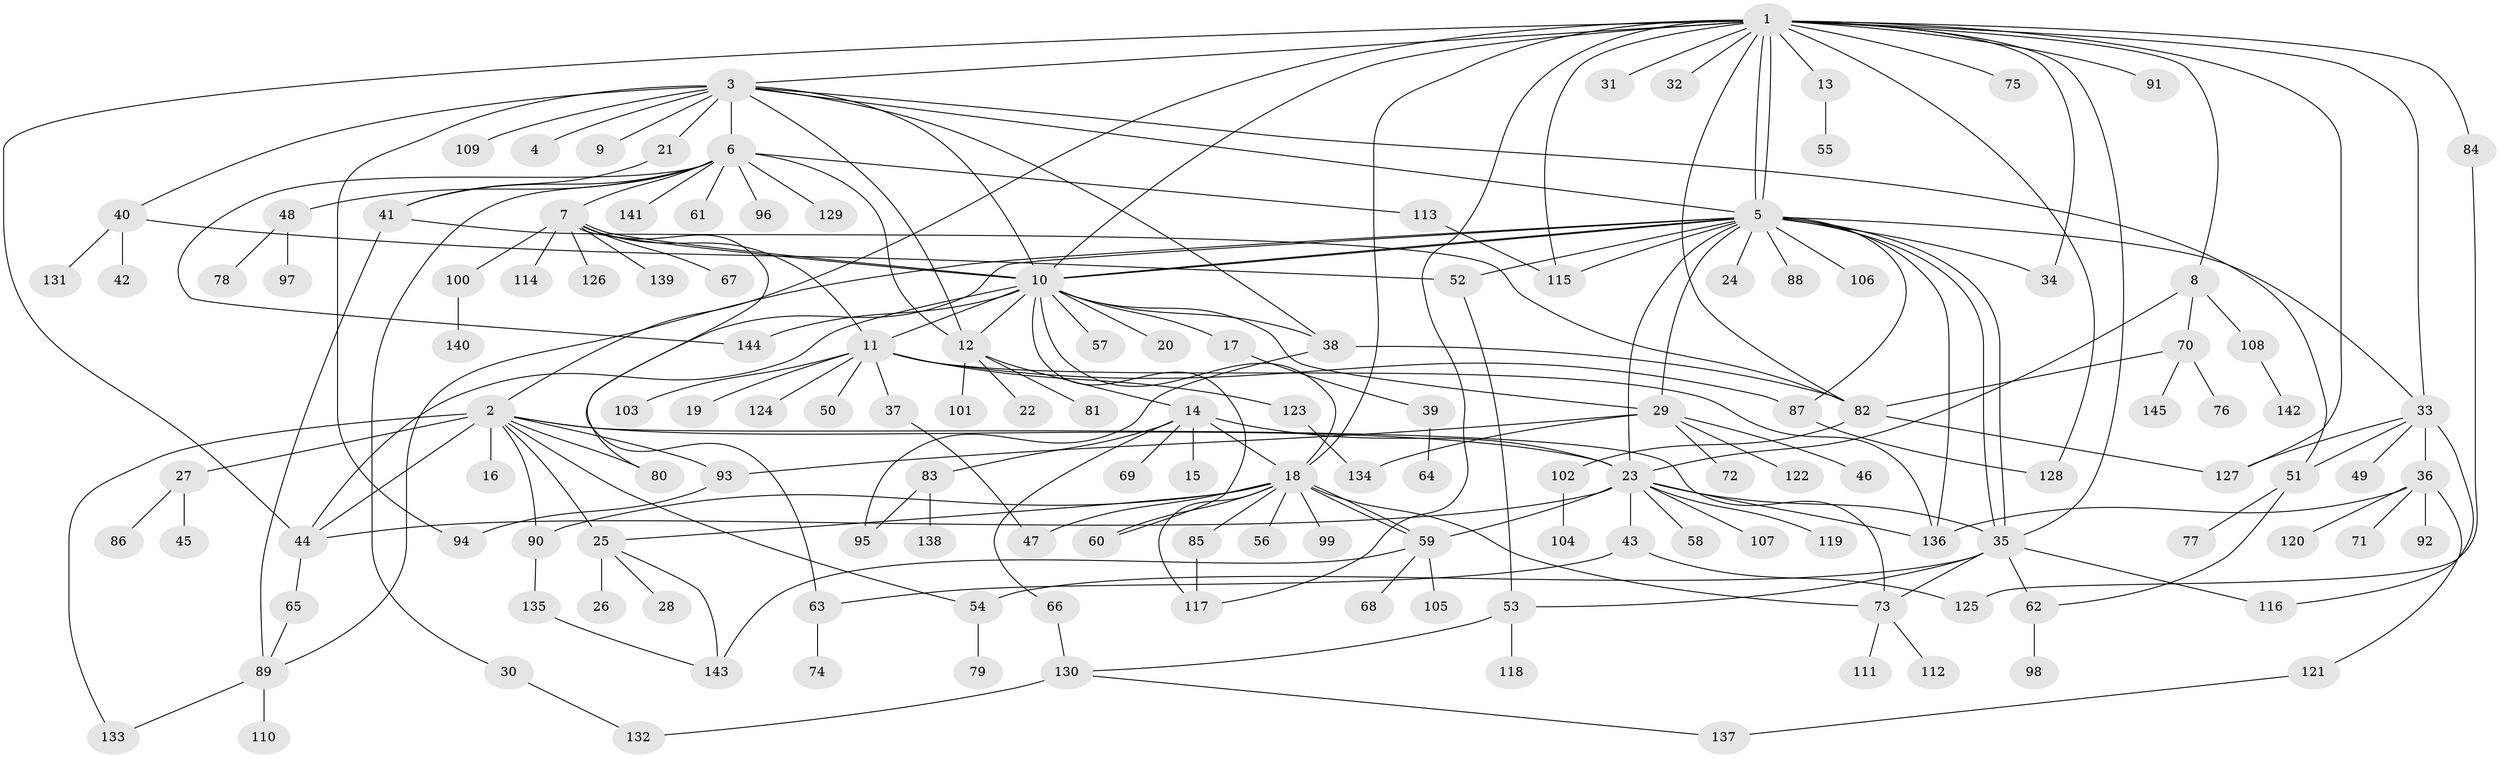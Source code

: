 // Generated by graph-tools (version 1.1) at 2025/49/03/09/25 03:49:58]
// undirected, 145 vertices, 214 edges
graph export_dot {
graph [start="1"]
  node [color=gray90,style=filled];
  1;
  2;
  3;
  4;
  5;
  6;
  7;
  8;
  9;
  10;
  11;
  12;
  13;
  14;
  15;
  16;
  17;
  18;
  19;
  20;
  21;
  22;
  23;
  24;
  25;
  26;
  27;
  28;
  29;
  30;
  31;
  32;
  33;
  34;
  35;
  36;
  37;
  38;
  39;
  40;
  41;
  42;
  43;
  44;
  45;
  46;
  47;
  48;
  49;
  50;
  51;
  52;
  53;
  54;
  55;
  56;
  57;
  58;
  59;
  60;
  61;
  62;
  63;
  64;
  65;
  66;
  67;
  68;
  69;
  70;
  71;
  72;
  73;
  74;
  75;
  76;
  77;
  78;
  79;
  80;
  81;
  82;
  83;
  84;
  85;
  86;
  87;
  88;
  89;
  90;
  91;
  92;
  93;
  94;
  95;
  96;
  97;
  98;
  99;
  100;
  101;
  102;
  103;
  104;
  105;
  106;
  107;
  108;
  109;
  110;
  111;
  112;
  113;
  114;
  115;
  116;
  117;
  118;
  119;
  120;
  121;
  122;
  123;
  124;
  125;
  126;
  127;
  128;
  129;
  130;
  131;
  132;
  133;
  134;
  135;
  136;
  137;
  138;
  139;
  140;
  141;
  142;
  143;
  144;
  145;
  1 -- 2;
  1 -- 3;
  1 -- 5;
  1 -- 5;
  1 -- 8;
  1 -- 10;
  1 -- 13;
  1 -- 18;
  1 -- 31;
  1 -- 32;
  1 -- 33;
  1 -- 34;
  1 -- 35;
  1 -- 44;
  1 -- 75;
  1 -- 82;
  1 -- 84;
  1 -- 91;
  1 -- 115;
  1 -- 117;
  1 -- 127;
  1 -- 128;
  2 -- 16;
  2 -- 23;
  2 -- 25;
  2 -- 27;
  2 -- 44;
  2 -- 54;
  2 -- 73;
  2 -- 80;
  2 -- 90;
  2 -- 93;
  2 -- 133;
  3 -- 4;
  3 -- 5;
  3 -- 6;
  3 -- 9;
  3 -- 10;
  3 -- 12;
  3 -- 21;
  3 -- 38;
  3 -- 40;
  3 -- 51;
  3 -- 94;
  3 -- 109;
  5 -- 10;
  5 -- 10;
  5 -- 23;
  5 -- 24;
  5 -- 29;
  5 -- 33;
  5 -- 34;
  5 -- 35;
  5 -- 35;
  5 -- 52;
  5 -- 80;
  5 -- 87;
  5 -- 88;
  5 -- 89;
  5 -- 106;
  5 -- 115;
  5 -- 136;
  6 -- 7;
  6 -- 12;
  6 -- 30;
  6 -- 41;
  6 -- 48;
  6 -- 61;
  6 -- 96;
  6 -- 113;
  6 -- 129;
  6 -- 141;
  6 -- 144;
  7 -- 10;
  7 -- 10;
  7 -- 11;
  7 -- 63;
  7 -- 67;
  7 -- 100;
  7 -- 114;
  7 -- 126;
  7 -- 139;
  8 -- 23;
  8 -- 70;
  8 -- 108;
  10 -- 11;
  10 -- 12;
  10 -- 17;
  10 -- 18;
  10 -- 20;
  10 -- 29;
  10 -- 38;
  10 -- 44;
  10 -- 57;
  10 -- 60;
  10 -- 144;
  11 -- 19;
  11 -- 37;
  11 -- 50;
  11 -- 87;
  11 -- 103;
  11 -- 123;
  11 -- 124;
  11 -- 136;
  12 -- 14;
  12 -- 22;
  12 -- 81;
  12 -- 101;
  13 -- 55;
  14 -- 15;
  14 -- 18;
  14 -- 23;
  14 -- 66;
  14 -- 69;
  14 -- 83;
  17 -- 39;
  18 -- 25;
  18 -- 47;
  18 -- 56;
  18 -- 59;
  18 -- 59;
  18 -- 60;
  18 -- 73;
  18 -- 85;
  18 -- 90;
  18 -- 99;
  18 -- 117;
  21 -- 41;
  23 -- 35;
  23 -- 43;
  23 -- 44;
  23 -- 58;
  23 -- 59;
  23 -- 107;
  23 -- 119;
  23 -- 136;
  25 -- 26;
  25 -- 28;
  25 -- 143;
  27 -- 45;
  27 -- 86;
  29 -- 46;
  29 -- 72;
  29 -- 93;
  29 -- 122;
  29 -- 134;
  30 -- 132;
  33 -- 36;
  33 -- 49;
  33 -- 51;
  33 -- 116;
  33 -- 127;
  35 -- 53;
  35 -- 54;
  35 -- 62;
  35 -- 73;
  35 -- 116;
  36 -- 71;
  36 -- 92;
  36 -- 120;
  36 -- 121;
  36 -- 136;
  37 -- 47;
  38 -- 82;
  38 -- 95;
  39 -- 64;
  40 -- 42;
  40 -- 52;
  40 -- 131;
  41 -- 82;
  41 -- 89;
  43 -- 63;
  43 -- 125;
  44 -- 65;
  48 -- 78;
  48 -- 97;
  51 -- 62;
  51 -- 77;
  52 -- 53;
  53 -- 118;
  53 -- 130;
  54 -- 79;
  59 -- 68;
  59 -- 105;
  59 -- 143;
  62 -- 98;
  63 -- 74;
  65 -- 89;
  66 -- 130;
  70 -- 76;
  70 -- 82;
  70 -- 145;
  73 -- 111;
  73 -- 112;
  82 -- 102;
  82 -- 127;
  83 -- 95;
  83 -- 138;
  84 -- 125;
  85 -- 117;
  87 -- 128;
  89 -- 110;
  89 -- 133;
  90 -- 135;
  93 -- 94;
  100 -- 140;
  102 -- 104;
  108 -- 142;
  113 -- 115;
  121 -- 137;
  123 -- 134;
  130 -- 132;
  130 -- 137;
  135 -- 143;
}
